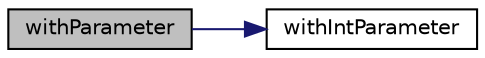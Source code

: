 digraph "withParameter"
{
 // LATEX_PDF_SIZE
  edge [fontname="Helvetica",fontsize="10",labelfontname="Helvetica",labelfontsize="10"];
  node [fontname="Helvetica",fontsize="10",shape=record];
  rankdir="LR";
  Node1 [label="withParameter",height=0.2,width=0.4,color="black", fillcolor="grey75", style="filled", fontcolor="black",tooltip=" "];
  Node1 -> Node2 [color="midnightblue",fontsize="10",style="solid",fontname="Helvetica"];
  Node2 [label="withIntParameter",height=0.2,width=0.4,color="black", fillcolor="white", style="filled",URL="$class_mock_actual_call.html#a85f2c5cc669425d91e016eb22ab4a171",tooltip=" "];
}
